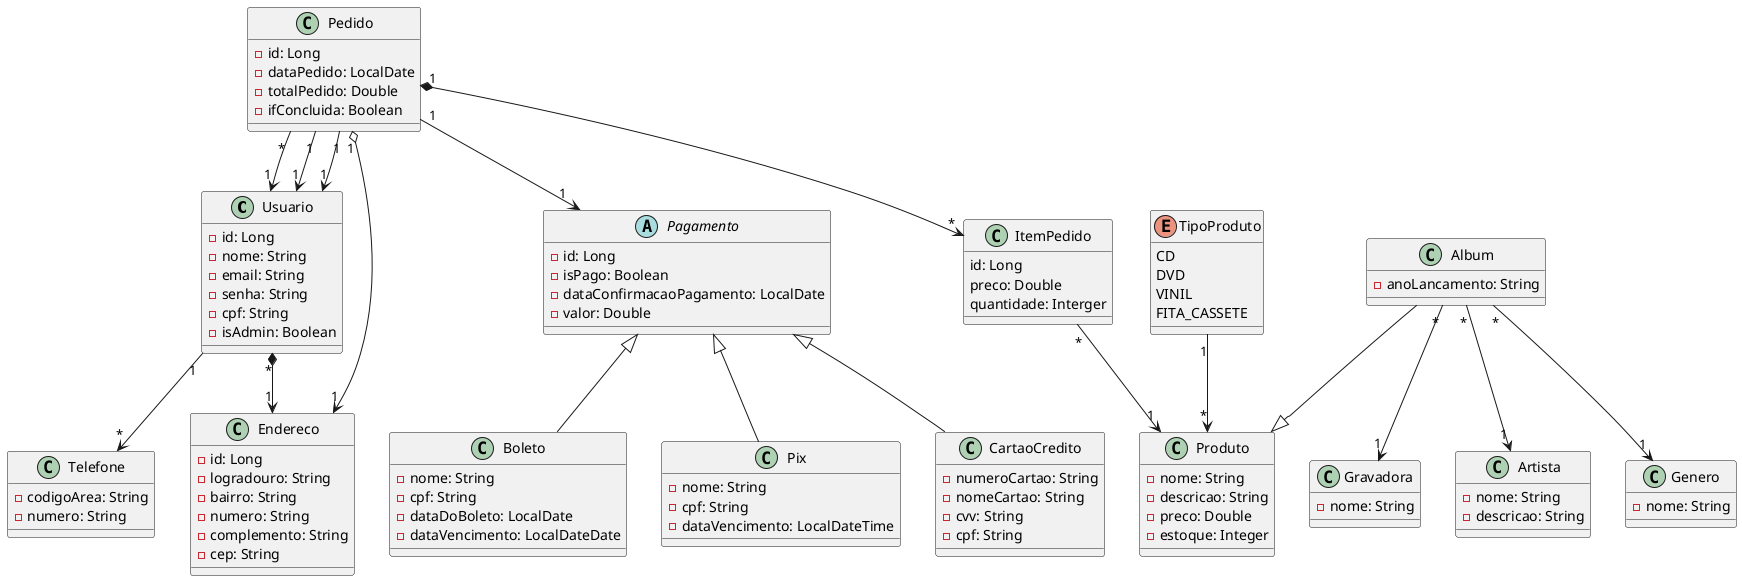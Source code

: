 @startuml Modelagem

class Usuario {
       - id: Long
       - nome: String
       - email: String
       - senha: String
       - cpf: String
       - isAdmin: Boolean
    }

    class Album {
    - anoLancamento: String
    }

    class Gravadora{
        - nome: String
    }

    class Artista{
        - nome: String
        - descricao: String
    }

    class Genero{
        - nome: String
    }
    
    enum TipoProduto{
        CD
        DVD
        VINIL
        FITA_CASSETE

    }
    class Produto {
        - nome: String
        - descricao: String
        - preco: Double
        - estoque: Integer
    }

    class Pedido {
    - id: Long
    - dataPedido: LocalDate
    - totalPedido: Double
    - ifConcluida: Boolean
    }

    class ItemPedido{
        id: Long 
        preco: Double
        quantidade: Interger

    }

     class Telefone {
        - codigoArea: String
        - numero: String
    }

    class Endereco {
        - id: Long
        - logradouro: String
        - bairro: String
        - numero: String
        - complemento: String
        - cep: String
    }

    abstract class Pagamento {

        - id: Long
        - isPago: Boolean
        - dataConfirmacaoPagamento: LocalDate
        - valor: Double
    }
    
    class Boleto {

        - nome: String
        - cpf: String
        - dataDoBoleto: LocalDate
        - dataVencimento: LocalDateDate
    }

    class Pix {

        - nome: String
        - cpf: String
        - dataVencimento: LocalDateTime
    }

    class CartaoCredito {
        - numeroCartao: String
        - nomeCartao: String
        - cvv: String
        - cpf: String
    }

    TipoProduto "1" --> "*" Produto

    Pedido "1" o--> "1" Endereco


    Pedido "1" *--> "*" ItemPedido

    Album --|> Produto

    Pedido "*" --> "1" Usuario

    ItemPedido "*" --> "1" Produto

    Usuario "*" *--> "1" Endereco

    Usuario "1" --> "*" Telefone
    
    Album "*" --> "1" Artista

    Album "*" --> "1" Genero

    Album "*" --> "1" Gravadora

    Pedido "1" --> "1" Usuario

    Pedido "1" --> "1" Pagamento

    Pagamento <|-- Boleto
    Pagamento <|-- Pix
    Pagamento <|-- CartaoCredito

    Pedido "1" --> "1" Usuario
    







    

@enduml